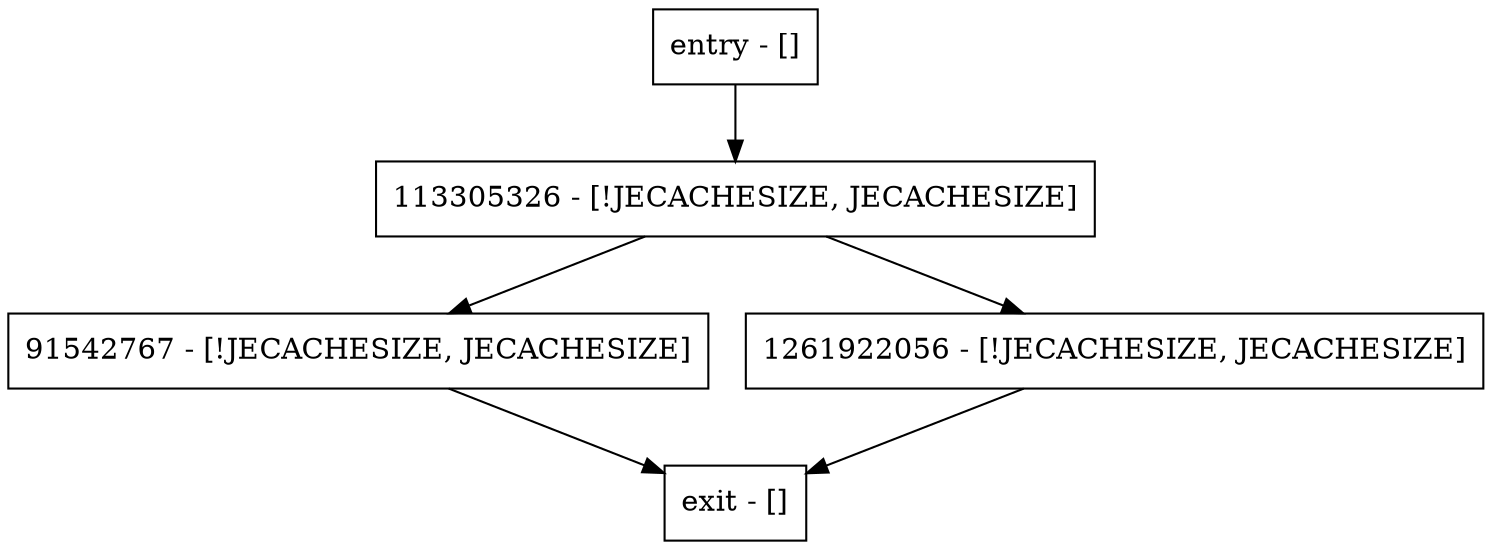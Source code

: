 digraph getInternalName {
node [shape=record];
entry [label="entry - []"];
exit [label="exit - []"];
91542767 [label="91542767 - [!JECACHESIZE, JECACHESIZE]"];
113305326 [label="113305326 - [!JECACHESIZE, JECACHESIZE]"];
1261922056 [label="1261922056 - [!JECACHESIZE, JECACHESIZE]"];
entry;
exit;
entry -> 113305326;
91542767 -> exit;
113305326 -> 91542767;
113305326 -> 1261922056;
1261922056 -> exit;
}
